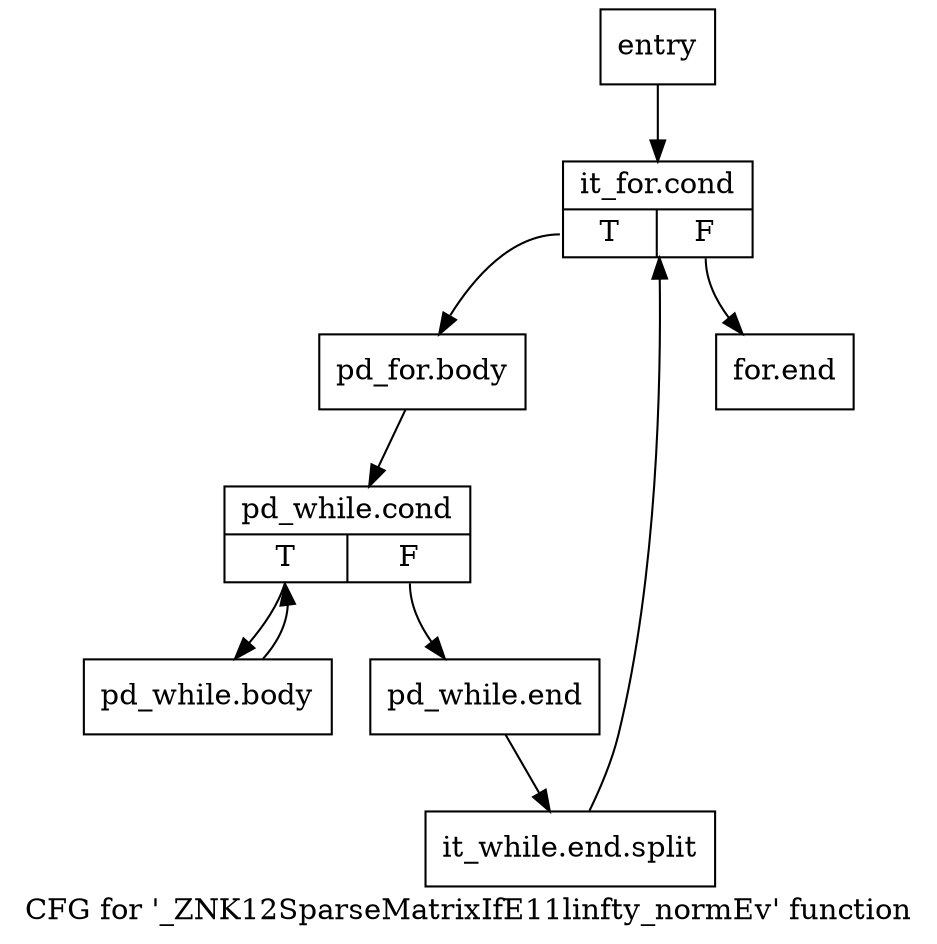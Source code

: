digraph "CFG for '_ZNK12SparseMatrixIfE11linfty_normEv' function" {
	label="CFG for '_ZNK12SparseMatrixIfE11linfty_normEv' function";

	Node0x71df900 [shape=record,label="{entry}"];
	Node0x71df900 -> Node0x71df950;
	Node0x71df950 [shape=record,label="{it_for.cond|{<s0>T|<s1>F}}"];
	Node0x71df950:s0 -> Node0x71dfd50;
	Node0x71df950:s1 -> Node0x71dfe90;
	Node0x71dfd50 [shape=record,label="{pd_for.body}"];
	Node0x71dfd50 -> Node0x71dfda0;
	Node0x71dfda0 [shape=record,label="{pd_while.cond|{<s0>T|<s1>F}}"];
	Node0x71dfda0:s0 -> Node0x71dfdf0;
	Node0x71dfda0:s1 -> Node0x71dfe40;
	Node0x71dfdf0 [shape=record,label="{pd_while.body}"];
	Node0x71dfdf0 -> Node0x71dfda0;
	Node0x71dfe40 [shape=record,label="{pd_while.end}"];
	Node0x71dfe40 -> Node0xb1c1b80;
	Node0xb1c1b80 [shape=record,label="{it_while.end.split}"];
	Node0xb1c1b80 -> Node0x71df950;
	Node0x71dfe90 [shape=record,label="{for.end}"];
}
